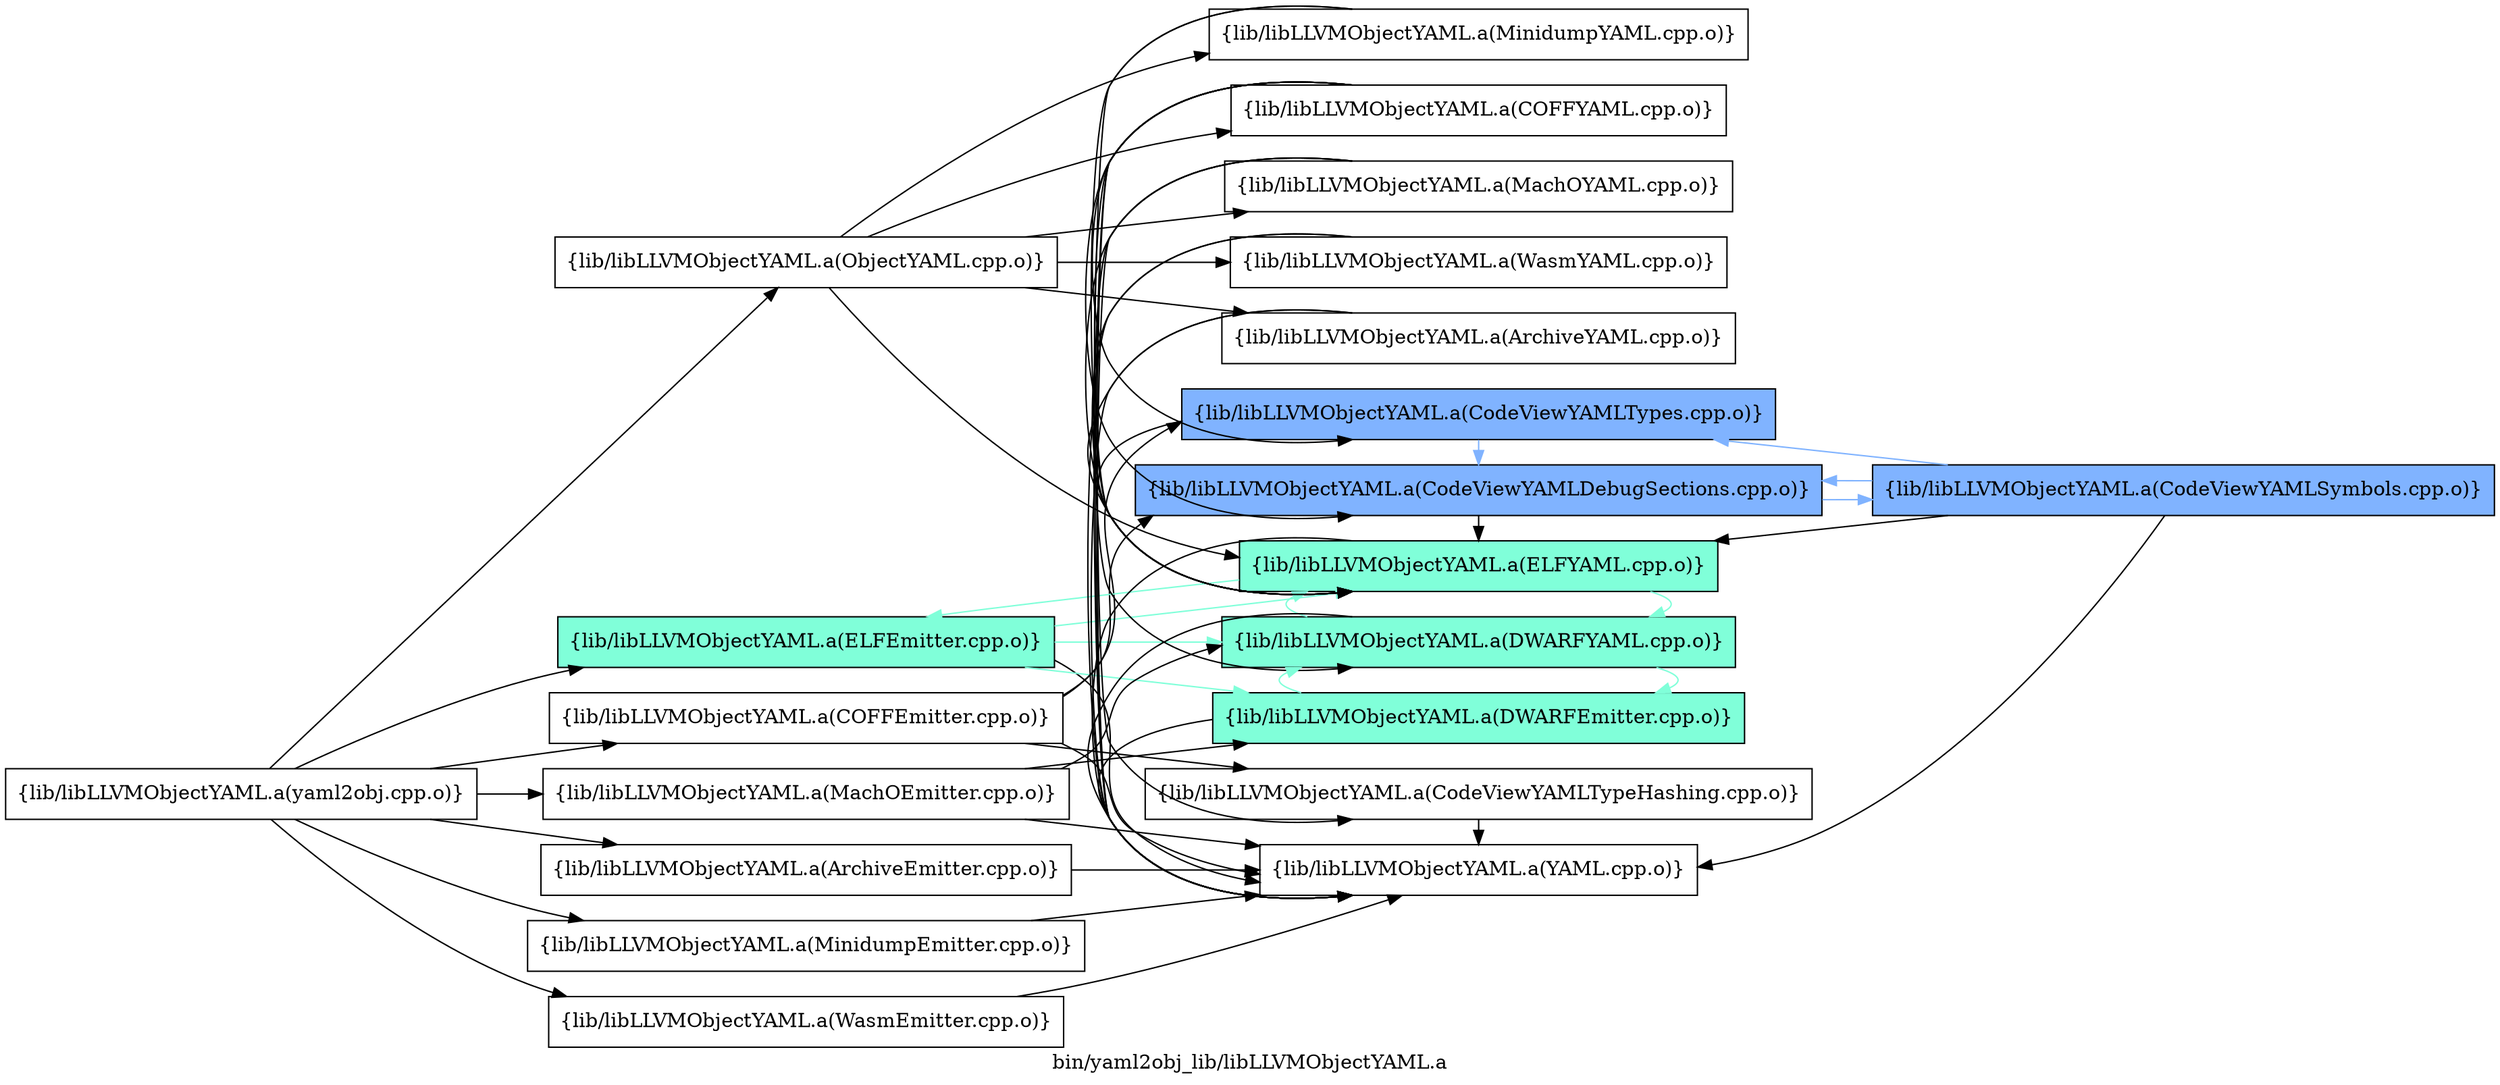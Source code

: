 digraph "bin/yaml2obj_lib/libLLVMObjectYAML.a" {
	label="bin/yaml2obj_lib/libLLVMObjectYAML.a";
	rankdir=LR;
	{ rank=same; Node0x564099f2f2b8;  }
	{ rank=same; Node0x564099f32198; Node0x564099f31108; Node0x564099f31748; Node0x564099f2a588; Node0x564099f2b208; Node0x564099f2b398; Node0x564099f29778;  }
	{ rank=same; Node0x564099f32878; Node0x564099f2cec8; Node0x564099f2ad58; Node0x564099f2a628; Node0x564099f29ea8; Node0x564099f29728; Node0x564099f30898; Node0x564099f2de18; Node0x564099f2d648; Node0x564099f2cb08; Node0x564099f2c338; Node0x564099f2b2f8;  }

	Node0x564099f2f2b8 [shape=record,shape=box,group=0,label="{lib/libLLVMObjectYAML.a(yaml2obj.cpp.o)}"];
	Node0x564099f2f2b8 -> Node0x564099f32198;
	Node0x564099f2f2b8 -> Node0x564099f31108;
	Node0x564099f2f2b8 -> Node0x564099f31748;
	Node0x564099f2f2b8 -> Node0x564099f2a588;
	Node0x564099f2f2b8 -> Node0x564099f2b208;
	Node0x564099f2f2b8 -> Node0x564099f2b398;
	Node0x564099f2f2b8 -> Node0x564099f29778;
	Node0x564099f32198 [shape=record,shape=box,group=0,label="{lib/libLLVMObjectYAML.a(ObjectYAML.cpp.o)}"];
	Node0x564099f32198 -> Node0x564099f32878;
	Node0x564099f32198 -> Node0x564099f2cec8;
	Node0x564099f32198 -> Node0x564099f2ad58;
	Node0x564099f32198 -> Node0x564099f2a628;
	Node0x564099f32198 -> Node0x564099f29ea8;
	Node0x564099f32198 -> Node0x564099f29728;
	Node0x564099f31108 [shape=record,shape=box,group=1,style=filled,fillcolor="0.450000 0.5 1",label="{lib/libLLVMObjectYAML.a(ELFEmitter.cpp.o)}"];
	Node0x564099f31108 -> Node0x564099f32878[color="0.450000 0.5 1"];
	Node0x564099f31108 -> Node0x564099f30898;
	Node0x564099f31108 -> Node0x564099f2de18[color="0.450000 0.5 1"];
	Node0x564099f31108 -> Node0x564099f2d648[color="0.450000 0.5 1"];
	Node0x564099f31748 [shape=record,shape=box,group=0,label="{lib/libLLVMObjectYAML.a(ArchiveEmitter.cpp.o)}"];
	Node0x564099f31748 -> Node0x564099f30898;
	Node0x564099f2a588 [shape=record,shape=box,group=0,label="{lib/libLLVMObjectYAML.a(COFFEmitter.cpp.o)}"];
	Node0x564099f2a588 -> Node0x564099f30898;
	Node0x564099f2a588 -> Node0x564099f2cb08;
	Node0x564099f2a588 -> Node0x564099f2c338;
	Node0x564099f2a588 -> Node0x564099f2b2f8;
	Node0x564099f2b208 [shape=record,shape=box,group=0,label="{lib/libLLVMObjectYAML.a(MachOEmitter.cpp.o)}"];
	Node0x564099f2b208 -> Node0x564099f30898;
	Node0x564099f2b208 -> Node0x564099f2de18;
	Node0x564099f2b208 -> Node0x564099f2d648;
	Node0x564099f2b398 [shape=record,shape=box,group=0,label="{lib/libLLVMObjectYAML.a(MinidumpEmitter.cpp.o)}"];
	Node0x564099f2b398 -> Node0x564099f30898;
	Node0x564099f29778 [shape=record,shape=box,group=0,label="{lib/libLLVMObjectYAML.a(WasmEmitter.cpp.o)}"];
	Node0x564099f29778 -> Node0x564099f30898;
	Node0x564099f32878 [shape=record,shape=box,group=1,style=filled,fillcolor="0.450000 0.5 1",label="{lib/libLLVMObjectYAML.a(ELFYAML.cpp.o)}"];
	Node0x564099f32878 -> Node0x564099f30898;
	Node0x564099f32878 -> Node0x564099f31108[color="0.450000 0.5 1"];
	Node0x564099f32878 -> Node0x564099f2d648[color="0.450000 0.5 1"];
	Node0x564099f2cec8 [shape=record,shape=box,group=0,label="{lib/libLLVMObjectYAML.a(COFFYAML.cpp.o)}"];
	Node0x564099f2cec8 -> Node0x564099f32878;
	Node0x564099f2cec8 -> Node0x564099f30898;
	Node0x564099f2cec8 -> Node0x564099f2cb08;
	Node0x564099f2cec8 -> Node0x564099f2c338;
	Node0x564099f2cec8 -> Node0x564099f2b2f8;
	Node0x564099f2ad58 [shape=record,shape=box,group=0,label="{lib/libLLVMObjectYAML.a(MachOYAML.cpp.o)}"];
	Node0x564099f2ad58 -> Node0x564099f32878;
	Node0x564099f2ad58 -> Node0x564099f30898;
	Node0x564099f2ad58 -> Node0x564099f2d648;
	Node0x564099f2a628 [shape=record,shape=box,group=0,label="{lib/libLLVMObjectYAML.a(WasmYAML.cpp.o)}"];
	Node0x564099f2a628 -> Node0x564099f32878;
	Node0x564099f2a628 -> Node0x564099f30898;
	Node0x564099f29ea8 [shape=record,shape=box,group=0,label="{lib/libLLVMObjectYAML.a(ArchiveYAML.cpp.o)}"];
	Node0x564099f29ea8 -> Node0x564099f32878;
	Node0x564099f29ea8 -> Node0x564099f30898;
	Node0x564099f29728 [shape=record,shape=box,group=0,label="{lib/libLLVMObjectYAML.a(MinidumpYAML.cpp.o)}"];
	Node0x564099f29728 -> Node0x564099f32878;
	Node0x564099f29728 -> Node0x564099f30898;
	Node0x564099f30898 [shape=record,shape=box,group=0,label="{lib/libLLVMObjectYAML.a(YAML.cpp.o)}"];
	Node0x564099f2d648 [shape=record,shape=box,group=1,style=filled,fillcolor="0.450000 0.5 1",label="{lib/libLLVMObjectYAML.a(DWARFYAML.cpp.o)}"];
	Node0x564099f2d648 -> Node0x564099f32878[color="0.450000 0.5 1"];
	Node0x564099f2d648 -> Node0x564099f30898;
	Node0x564099f2d648 -> Node0x564099f2de18[color="0.450000 0.5 1"];
	Node0x564099f2de18 [shape=record,shape=box,group=1,style=filled,fillcolor="0.450000 0.5 1",label="{lib/libLLVMObjectYAML.a(DWARFEmitter.cpp.o)}"];
	Node0x564099f2de18 -> Node0x564099f30898;
	Node0x564099f2de18 -> Node0x564099f2d648[color="0.450000 0.5 1"];
	Node0x564099f2cb08 [shape=record,shape=box,group=0,label="{lib/libLLVMObjectYAML.a(CodeViewYAMLTypeHashing.cpp.o)}"];
	Node0x564099f2cb08 -> Node0x564099f30898;
	Node0x564099f2c338 [shape=record,shape=box,group=2,style=filled,fillcolor="0.600000 0.5 1",label="{lib/libLLVMObjectYAML.a(CodeViewYAMLDebugSections.cpp.o)}"];
	Node0x564099f2c338 -> Node0x564099f32878;
	Node0x564099f2c338 -> Node0x564099f2bc58[color="0.600000 0.5 1"];
	Node0x564099f2b2f8 [shape=record,shape=box,group=2,style=filled,fillcolor="0.600000 0.5 1",label="{lib/libLLVMObjectYAML.a(CodeViewYAMLTypes.cpp.o)}"];
	Node0x564099f2b2f8 -> Node0x564099f32878;
	Node0x564099f2b2f8 -> Node0x564099f2c338[color="0.600000 0.5 1"];
	Node0x564099f2bc58 [shape=record,shape=box,group=2,style=filled,fillcolor="0.600000 0.5 1",label="{lib/libLLVMObjectYAML.a(CodeViewYAMLSymbols.cpp.o)}"];
	Node0x564099f2bc58 -> Node0x564099f32878;
	Node0x564099f2bc58 -> Node0x564099f30898;
	Node0x564099f2bc58 -> Node0x564099f2c338[color="0.600000 0.5 1"];
	Node0x564099f2bc58 -> Node0x564099f2b2f8[color="0.600000 0.5 1"];
}
